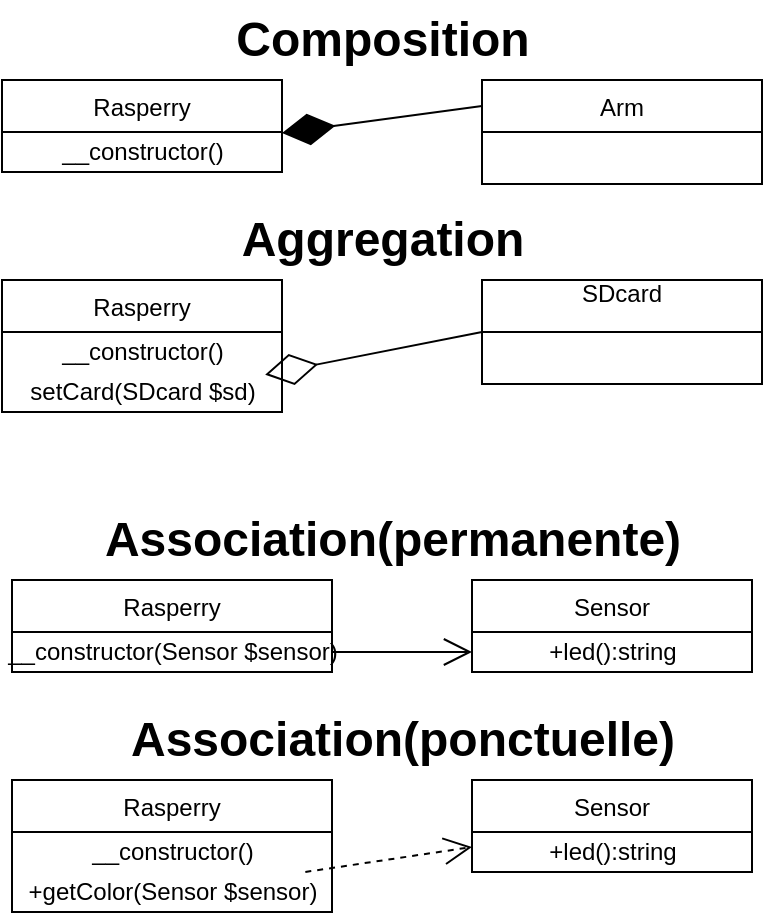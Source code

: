 <mxfile version="12.3.7" type="device" pages="1"><diagram id="8FUTVYLT5pDdQZdZ59z-" name="Page-1"><mxGraphModel dx="1146" dy="532" grid="1" gridSize="10" guides="1" tooltips="1" connect="1" arrows="1" fold="1" page="1" pageScale="1" pageWidth="827" pageHeight="1169" math="0" shadow="0"><root><mxCell id="0"/><mxCell id="1" parent="0"/><mxCell id="wFQJXbA7_PQ8TLZZr6gz-1" value="Rasperry" style="swimlane;fontStyle=0;childLayout=stackLayout;horizontal=1;startSize=26;fillColor=none;horizontalStack=0;resizeParent=1;resizeParentMax=0;resizeLast=0;collapsible=1;marginBottom=0;" vertex="1" parent="1"><mxGeometry x="20" y="60" width="140" height="46" as="geometry"/></mxCell><mxCell id="wFQJXbA7_PQ8TLZZr6gz-10" value="__constructor()" style="text;html=1;align=center;verticalAlign=middle;resizable=0;points=[];;autosize=1;" vertex="1" parent="wFQJXbA7_PQ8TLZZr6gz-1"><mxGeometry y="26" width="140" height="20" as="geometry"/></mxCell><mxCell id="wFQJXbA7_PQ8TLZZr6gz-5" value="Arm" style="swimlane;fontStyle=0;childLayout=stackLayout;horizontal=1;startSize=26;fillColor=none;horizontalStack=0;resizeParent=1;resizeParentMax=0;resizeLast=0;collapsible=1;marginBottom=0;" vertex="1" parent="1"><mxGeometry x="260" y="60" width="140" height="52" as="geometry"/></mxCell><mxCell id="wFQJXbA7_PQ8TLZZr6gz-11" value="" style="endArrow=diamondThin;endFill=1;endSize=24;html=1;exitX=0;exitY=0.25;exitDx=0;exitDy=0;" edge="1" parent="1" source="wFQJXbA7_PQ8TLZZr6gz-5" target="wFQJXbA7_PQ8TLZZr6gz-10"><mxGeometry width="160" relative="1" as="geometry"><mxPoint x="20" y="130" as="sourcePoint"/><mxPoint x="180" y="130" as="targetPoint"/></mxGeometry></mxCell><mxCell id="wFQJXbA7_PQ8TLZZr6gz-12" value="Composition" style="text;strokeColor=none;fillColor=none;html=1;fontSize=24;fontStyle=1;verticalAlign=middle;align=center;" vertex="1" parent="1"><mxGeometry x="160" y="20" width="100" height="40" as="geometry"/></mxCell><mxCell id="wFQJXbA7_PQ8TLZZr6gz-14" value="Rasperry" style="swimlane;fontStyle=0;childLayout=stackLayout;horizontal=1;startSize=26;fillColor=none;horizontalStack=0;resizeParent=1;resizeParentMax=0;resizeLast=0;collapsible=1;marginBottom=0;" vertex="1" parent="1"><mxGeometry x="20" y="160" width="140" height="66" as="geometry"/></mxCell><mxCell id="wFQJXbA7_PQ8TLZZr6gz-15" value="__constructor()" style="text;html=1;align=center;verticalAlign=middle;resizable=0;points=[];;autosize=1;" vertex="1" parent="wFQJXbA7_PQ8TLZZr6gz-14"><mxGeometry y="26" width="140" height="20" as="geometry"/></mxCell><mxCell id="wFQJXbA7_PQ8TLZZr6gz-19" value="setCard(SDcard $sd)" style="text;html=1;align=center;verticalAlign=middle;resizable=0;points=[];;autosize=1;" vertex="1" parent="wFQJXbA7_PQ8TLZZr6gz-14"><mxGeometry y="46" width="140" height="20" as="geometry"/></mxCell><mxCell id="wFQJXbA7_PQ8TLZZr6gz-16" value="SDcard&#10;" style="swimlane;fontStyle=0;childLayout=stackLayout;horizontal=1;startSize=26;fillColor=none;horizontalStack=0;resizeParent=1;resizeParentMax=0;resizeLast=0;collapsible=1;marginBottom=0;" vertex="1" parent="1"><mxGeometry x="260" y="160" width="140" height="52" as="geometry"/></mxCell><mxCell id="wFQJXbA7_PQ8TLZZr6gz-18" value="Aggregation" style="text;strokeColor=none;fillColor=none;html=1;fontSize=24;fontStyle=1;verticalAlign=middle;align=center;" vertex="1" parent="1"><mxGeometry x="160" y="120" width="100" height="40" as="geometry"/></mxCell><mxCell id="wFQJXbA7_PQ8TLZZr6gz-20" value="" style="endArrow=diamondThin;endFill=0;endSize=24;html=1;exitX=0;exitY=0.5;exitDx=0;exitDy=0;entryX=0.94;entryY=0.067;entryDx=0;entryDy=0;entryPerimeter=0;" edge="1" parent="1" source="wFQJXbA7_PQ8TLZZr6gz-16" target="wFQJXbA7_PQ8TLZZr6gz-19"><mxGeometry width="160" relative="1" as="geometry"><mxPoint x="20" y="259.5" as="sourcePoint"/><mxPoint x="180" y="259.5" as="targetPoint"/></mxGeometry></mxCell><mxCell id="wFQJXbA7_PQ8TLZZr6gz-21" value="Rasperry" style="swimlane;fontStyle=0;childLayout=stackLayout;horizontal=1;startSize=26;fillColor=none;horizontalStack=0;resizeParent=1;resizeParentMax=0;resizeLast=0;collapsible=1;marginBottom=0;" vertex="1" parent="1"><mxGeometry x="25" y="310" width="160" height="46" as="geometry"/></mxCell><mxCell id="wFQJXbA7_PQ8TLZZr6gz-22" value="__constructor(Sensor $sensor)" style="text;html=1;align=center;verticalAlign=middle;resizable=0;points=[];;autosize=1;" vertex="1" parent="wFQJXbA7_PQ8TLZZr6gz-21"><mxGeometry y="26" width="160" height="20" as="geometry"/></mxCell><mxCell id="wFQJXbA7_PQ8TLZZr6gz-24" value="Sensor" style="swimlane;fontStyle=0;childLayout=stackLayout;horizontal=1;startSize=26;fillColor=none;horizontalStack=0;resizeParent=1;resizeParentMax=0;resizeLast=0;collapsible=1;marginBottom=0;" vertex="1" parent="1"><mxGeometry x="255" y="310" width="140" height="46" as="geometry"/></mxCell><mxCell id="wFQJXbA7_PQ8TLZZr6gz-27" value="+led():string" style="text;html=1;align=center;verticalAlign=middle;resizable=0;points=[];;autosize=1;" vertex="1" parent="wFQJXbA7_PQ8TLZZr6gz-24"><mxGeometry y="26" width="140" height="20" as="geometry"/></mxCell><mxCell id="wFQJXbA7_PQ8TLZZr6gz-25" value="Association(permanente)" style="text;strokeColor=none;fillColor=none;html=1;fontSize=24;fontStyle=1;verticalAlign=middle;align=center;" vertex="1" parent="1"><mxGeometry x="165" y="270" width="100" height="40" as="geometry"/></mxCell><mxCell id="wFQJXbA7_PQ8TLZZr6gz-30" value="" style="endArrow=open;endFill=1;endSize=12;html=1;" edge="1" parent="1" source="wFQJXbA7_PQ8TLZZr6gz-22" target="wFQJXbA7_PQ8TLZZr6gz-27"><mxGeometry width="160" relative="1" as="geometry"><mxPoint x="25" y="400" as="sourcePoint"/><mxPoint x="185" y="400" as="targetPoint"/></mxGeometry></mxCell><mxCell id="wFQJXbA7_PQ8TLZZr6gz-34" value="Rasperry" style="swimlane;fontStyle=0;childLayout=stackLayout;horizontal=1;startSize=26;fillColor=none;horizontalStack=0;resizeParent=1;resizeParentMax=0;resizeLast=0;collapsible=1;marginBottom=0;" vertex="1" parent="1"><mxGeometry x="25" y="410" width="160" height="66" as="geometry"/></mxCell><mxCell id="wFQJXbA7_PQ8TLZZr6gz-35" value="__constructor()" style="text;html=1;align=center;verticalAlign=middle;resizable=0;points=[];;autosize=1;" vertex="1" parent="wFQJXbA7_PQ8TLZZr6gz-34"><mxGeometry y="26" width="160" height="20" as="geometry"/></mxCell><mxCell id="wFQJXbA7_PQ8TLZZr6gz-43" value="+getColor(Sensor $sensor)&lt;br&gt;" style="text;html=1;align=center;verticalAlign=middle;resizable=0;points=[];;autosize=1;" vertex="1" parent="wFQJXbA7_PQ8TLZZr6gz-34"><mxGeometry y="46" width="160" height="20" as="geometry"/></mxCell><mxCell id="wFQJXbA7_PQ8TLZZr6gz-36" value="Sensor" style="swimlane;fontStyle=0;childLayout=stackLayout;horizontal=1;startSize=26;fillColor=none;horizontalStack=0;resizeParent=1;resizeParentMax=0;resizeLast=0;collapsible=1;marginBottom=0;" vertex="1" parent="1"><mxGeometry x="255" y="410" width="140" height="46" as="geometry"/></mxCell><mxCell id="wFQJXbA7_PQ8TLZZr6gz-37" value="+led():string" style="text;html=1;align=center;verticalAlign=middle;resizable=0;points=[];;autosize=1;" vertex="1" parent="wFQJXbA7_PQ8TLZZr6gz-36"><mxGeometry y="26" width="140" height="20" as="geometry"/></mxCell><mxCell id="wFQJXbA7_PQ8TLZZr6gz-38" value="Association(ponctuelle)" style="text;strokeColor=none;fillColor=none;html=1;fontSize=24;fontStyle=1;verticalAlign=middle;align=center;" vertex="1" parent="1"><mxGeometry x="170" y="370" width="100" height="40" as="geometry"/></mxCell><mxCell id="wFQJXbA7_PQ8TLZZr6gz-45" value="" style="endArrow=open;endSize=12;dashed=1;html=1;" edge="1" parent="1" source="wFQJXbA7_PQ8TLZZr6gz-43" target="wFQJXbA7_PQ8TLZZr6gz-36"><mxGeometry width="160" relative="1" as="geometry"><mxPoint x="20" y="530" as="sourcePoint"/><mxPoint x="180" y="530" as="targetPoint"/></mxGeometry></mxCell></root></mxGraphModel></diagram></mxfile>